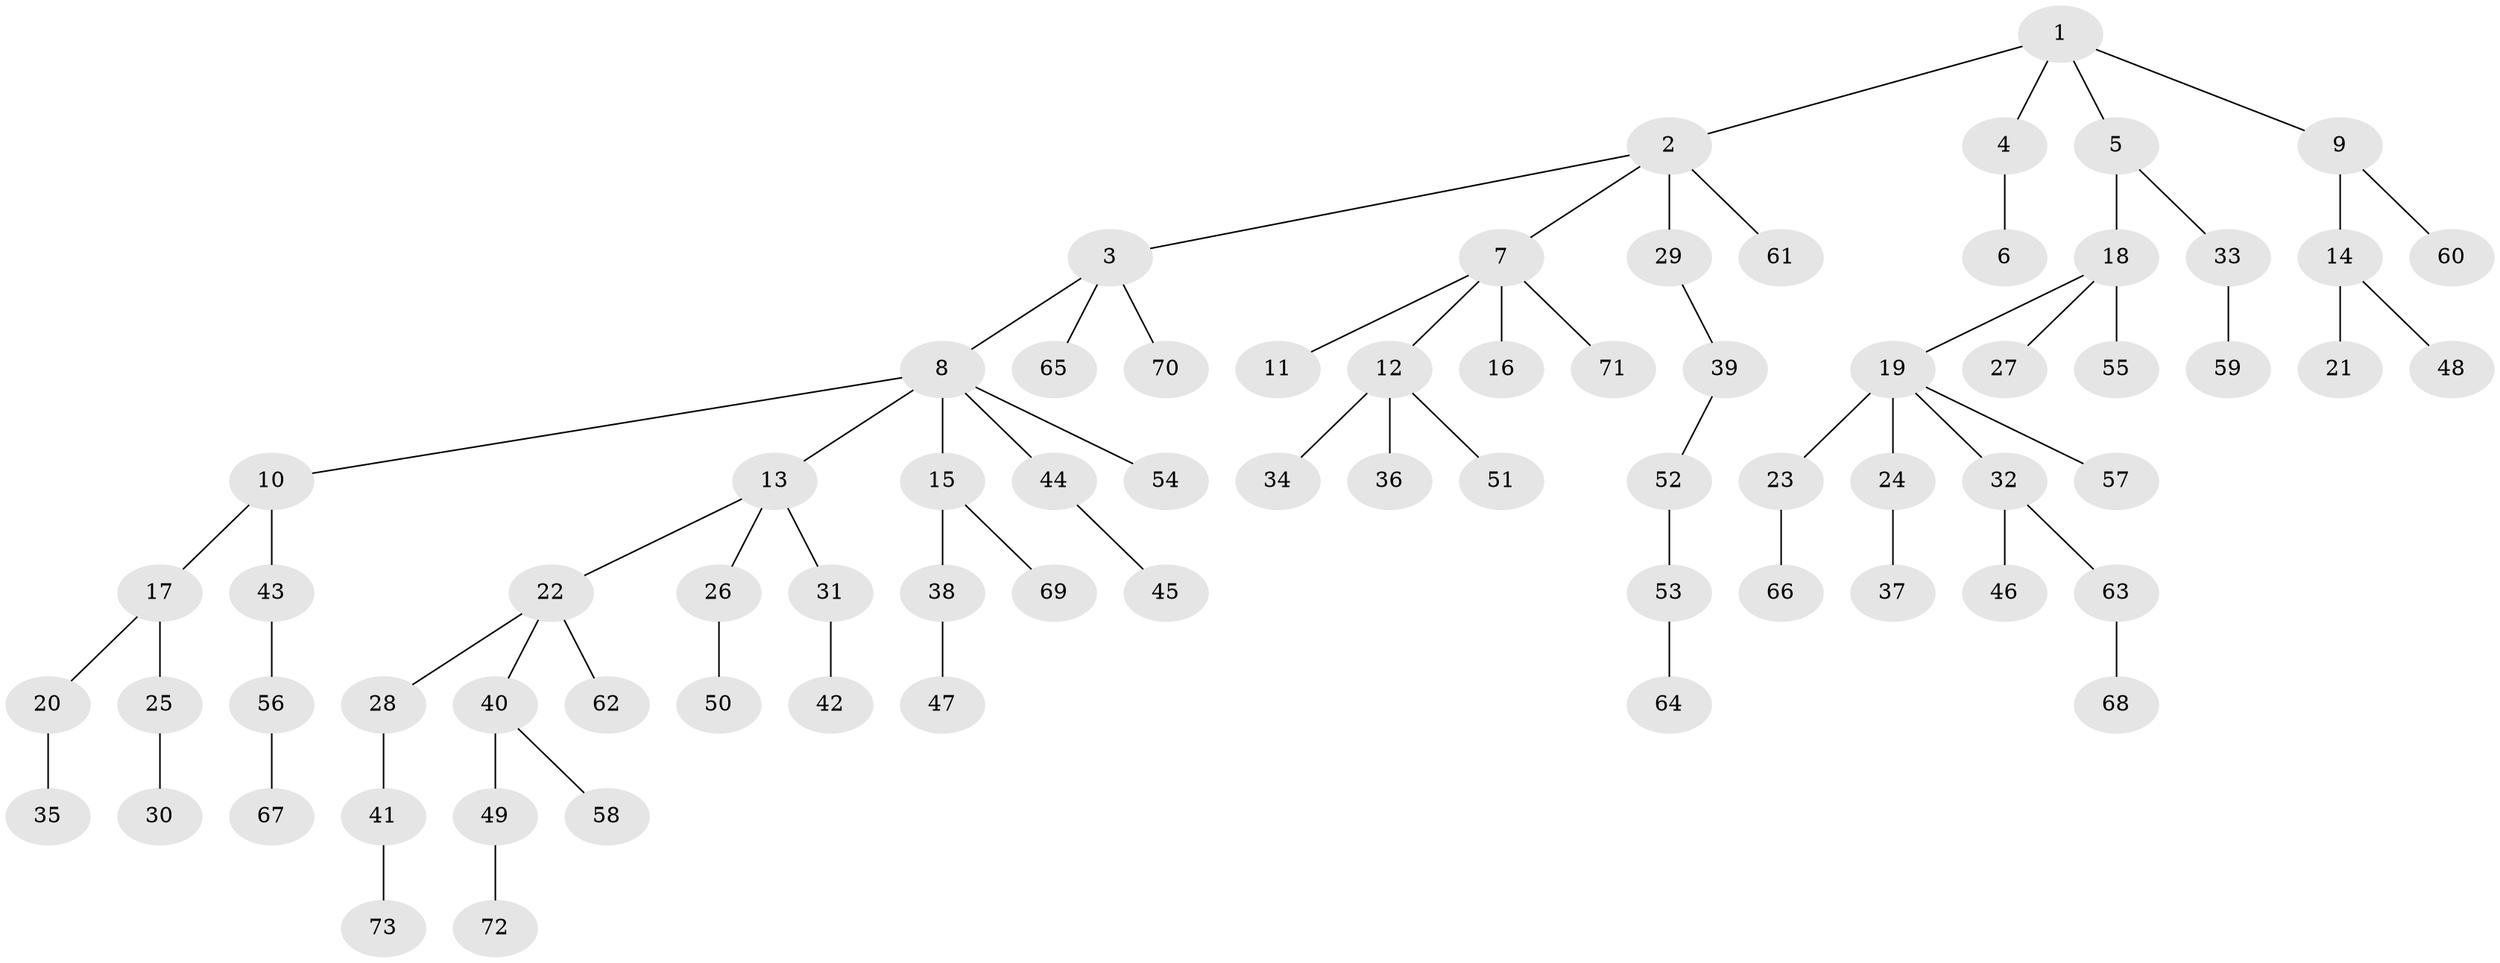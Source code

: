 // Generated by graph-tools (version 1.1) at 2025/53/03/09/25 04:53:33]
// undirected, 73 vertices, 72 edges
graph export_dot {
graph [start="1"]
  node [color=gray90,style=filled];
  1;
  2;
  3;
  4;
  5;
  6;
  7;
  8;
  9;
  10;
  11;
  12;
  13;
  14;
  15;
  16;
  17;
  18;
  19;
  20;
  21;
  22;
  23;
  24;
  25;
  26;
  27;
  28;
  29;
  30;
  31;
  32;
  33;
  34;
  35;
  36;
  37;
  38;
  39;
  40;
  41;
  42;
  43;
  44;
  45;
  46;
  47;
  48;
  49;
  50;
  51;
  52;
  53;
  54;
  55;
  56;
  57;
  58;
  59;
  60;
  61;
  62;
  63;
  64;
  65;
  66;
  67;
  68;
  69;
  70;
  71;
  72;
  73;
  1 -- 2;
  1 -- 4;
  1 -- 5;
  1 -- 9;
  2 -- 3;
  2 -- 7;
  2 -- 29;
  2 -- 61;
  3 -- 8;
  3 -- 65;
  3 -- 70;
  4 -- 6;
  5 -- 18;
  5 -- 33;
  7 -- 11;
  7 -- 12;
  7 -- 16;
  7 -- 71;
  8 -- 10;
  8 -- 13;
  8 -- 15;
  8 -- 44;
  8 -- 54;
  9 -- 14;
  9 -- 60;
  10 -- 17;
  10 -- 43;
  12 -- 34;
  12 -- 36;
  12 -- 51;
  13 -- 22;
  13 -- 26;
  13 -- 31;
  14 -- 21;
  14 -- 48;
  15 -- 38;
  15 -- 69;
  17 -- 20;
  17 -- 25;
  18 -- 19;
  18 -- 27;
  18 -- 55;
  19 -- 23;
  19 -- 24;
  19 -- 32;
  19 -- 57;
  20 -- 35;
  22 -- 28;
  22 -- 40;
  22 -- 62;
  23 -- 66;
  24 -- 37;
  25 -- 30;
  26 -- 50;
  28 -- 41;
  29 -- 39;
  31 -- 42;
  32 -- 46;
  32 -- 63;
  33 -- 59;
  38 -- 47;
  39 -- 52;
  40 -- 49;
  40 -- 58;
  41 -- 73;
  43 -- 56;
  44 -- 45;
  49 -- 72;
  52 -- 53;
  53 -- 64;
  56 -- 67;
  63 -- 68;
}
